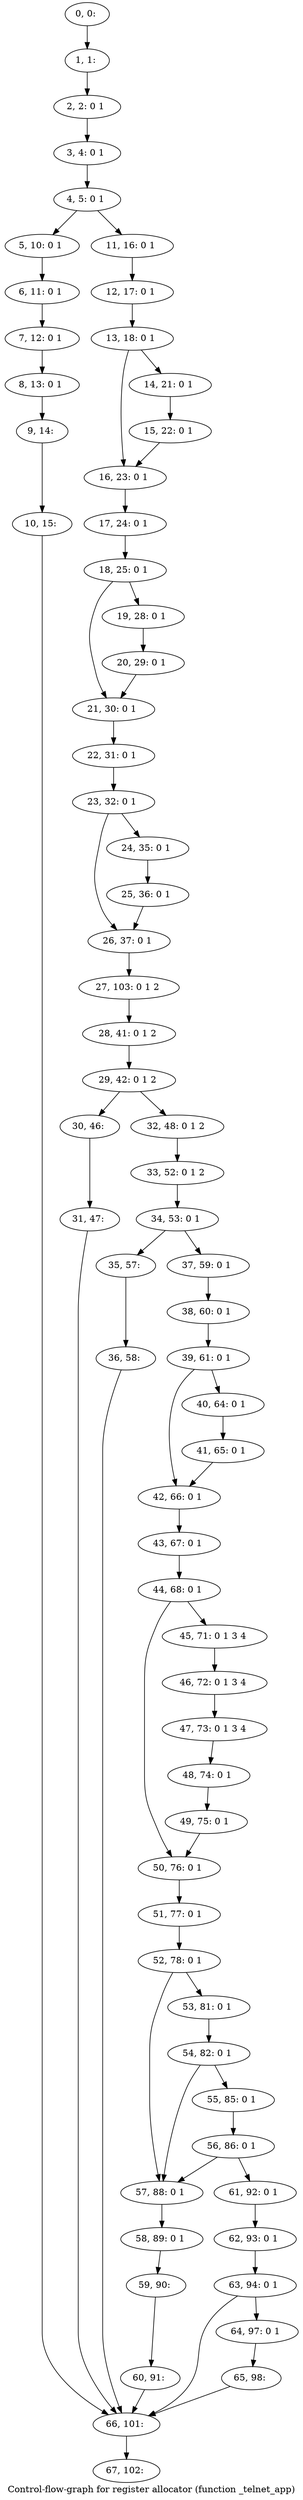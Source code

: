 digraph G {
graph [label="Control-flow-graph for register allocator (function _telnet_app)"]
0[label="0, 0: "];
1[label="1, 1: "];
2[label="2, 2: 0 1 "];
3[label="3, 4: 0 1 "];
4[label="4, 5: 0 1 "];
5[label="5, 10: 0 1 "];
6[label="6, 11: 0 1 "];
7[label="7, 12: 0 1 "];
8[label="8, 13: 0 1 "];
9[label="9, 14: "];
10[label="10, 15: "];
11[label="11, 16: 0 1 "];
12[label="12, 17: 0 1 "];
13[label="13, 18: 0 1 "];
14[label="14, 21: 0 1 "];
15[label="15, 22: 0 1 "];
16[label="16, 23: 0 1 "];
17[label="17, 24: 0 1 "];
18[label="18, 25: 0 1 "];
19[label="19, 28: 0 1 "];
20[label="20, 29: 0 1 "];
21[label="21, 30: 0 1 "];
22[label="22, 31: 0 1 "];
23[label="23, 32: 0 1 "];
24[label="24, 35: 0 1 "];
25[label="25, 36: 0 1 "];
26[label="26, 37: 0 1 "];
27[label="27, 103: 0 1 2 "];
28[label="28, 41: 0 1 2 "];
29[label="29, 42: 0 1 2 "];
30[label="30, 46: "];
31[label="31, 47: "];
32[label="32, 48: 0 1 2 "];
33[label="33, 52: 0 1 2 "];
34[label="34, 53: 0 1 "];
35[label="35, 57: "];
36[label="36, 58: "];
37[label="37, 59: 0 1 "];
38[label="38, 60: 0 1 "];
39[label="39, 61: 0 1 "];
40[label="40, 64: 0 1 "];
41[label="41, 65: 0 1 "];
42[label="42, 66: 0 1 "];
43[label="43, 67: 0 1 "];
44[label="44, 68: 0 1 "];
45[label="45, 71: 0 1 3 4 "];
46[label="46, 72: 0 1 3 4 "];
47[label="47, 73: 0 1 3 4 "];
48[label="48, 74: 0 1 "];
49[label="49, 75: 0 1 "];
50[label="50, 76: 0 1 "];
51[label="51, 77: 0 1 "];
52[label="52, 78: 0 1 "];
53[label="53, 81: 0 1 "];
54[label="54, 82: 0 1 "];
55[label="55, 85: 0 1 "];
56[label="56, 86: 0 1 "];
57[label="57, 88: 0 1 "];
58[label="58, 89: 0 1 "];
59[label="59, 90: "];
60[label="60, 91: "];
61[label="61, 92: 0 1 "];
62[label="62, 93: 0 1 "];
63[label="63, 94: 0 1 "];
64[label="64, 97: 0 1 "];
65[label="65, 98: "];
66[label="66, 101: "];
67[label="67, 102: "];
0->1 ;
1->2 ;
2->3 ;
3->4 ;
4->5 ;
4->11 ;
5->6 ;
6->7 ;
7->8 ;
8->9 ;
9->10 ;
10->66 ;
11->12 ;
12->13 ;
13->14 ;
13->16 ;
14->15 ;
15->16 ;
16->17 ;
17->18 ;
18->19 ;
18->21 ;
19->20 ;
20->21 ;
21->22 ;
22->23 ;
23->24 ;
23->26 ;
24->25 ;
25->26 ;
26->27 ;
27->28 ;
28->29 ;
29->30 ;
29->32 ;
30->31 ;
31->66 ;
32->33 ;
33->34 ;
34->35 ;
34->37 ;
35->36 ;
36->66 ;
37->38 ;
38->39 ;
39->40 ;
39->42 ;
40->41 ;
41->42 ;
42->43 ;
43->44 ;
44->45 ;
44->50 ;
45->46 ;
46->47 ;
47->48 ;
48->49 ;
49->50 ;
50->51 ;
51->52 ;
52->53 ;
52->57 ;
53->54 ;
54->55 ;
54->57 ;
55->56 ;
56->57 ;
56->61 ;
57->58 ;
58->59 ;
59->60 ;
60->66 ;
61->62 ;
62->63 ;
63->64 ;
63->66 ;
64->65 ;
65->66 ;
66->67 ;
}
